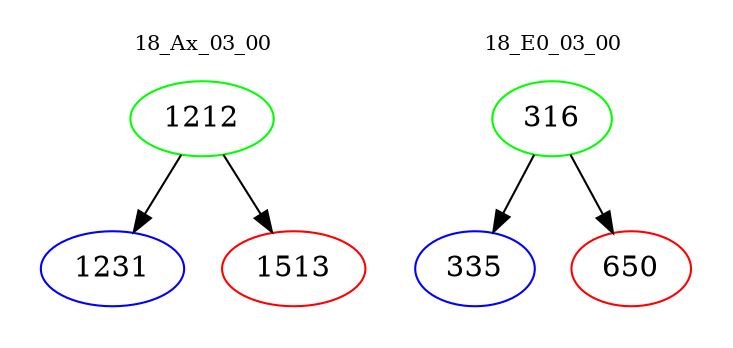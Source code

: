 digraph{
subgraph cluster_0 {
color = white
label = "18_Ax_03_00";
fontsize=10;
T0_1212 [label="1212", color="green"]
T0_1212 -> T0_1231 [color="black"]
T0_1231 [label="1231", color="blue"]
T0_1212 -> T0_1513 [color="black"]
T0_1513 [label="1513", color="red"]
}
subgraph cluster_1 {
color = white
label = "18_E0_03_00";
fontsize=10;
T1_316 [label="316", color="green"]
T1_316 -> T1_335 [color="black"]
T1_335 [label="335", color="blue"]
T1_316 -> T1_650 [color="black"]
T1_650 [label="650", color="red"]
}
}
